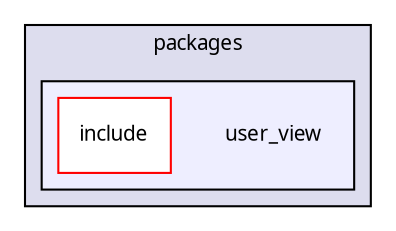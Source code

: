 digraph "packages/user/packages/user_view/" {
  compound=true
  node [ fontsize="10", fontname="FreeSans.ttf"];
  edge [ labelfontsize="10", labelfontname="FreeSans.ttf"];
  subgraph clusterdir_e6123e1b43fc815b1b375645a517ba88 {
    graph [ bgcolor="#ddddee", pencolor="black", label="packages" fontname="FreeSans.ttf", fontsize="10", URL="dir_e6123e1b43fc815b1b375645a517ba88.html"]
  subgraph clusterdir_683eec8be44a7428d67a251766a7ae37 {
    graph [ bgcolor="#eeeeff", pencolor="black", label="" URL="dir_683eec8be44a7428d67a251766a7ae37.html"];
    dir_683eec8be44a7428d67a251766a7ae37 [shape=plaintext label="user_view"];
    dir_bd269cc52bbce746793c9d9923ec5998 [shape=box label="include" color="red" fillcolor="white" style="filled" URL="dir_bd269cc52bbce746793c9d9923ec5998.html"];
  }
  }
}
